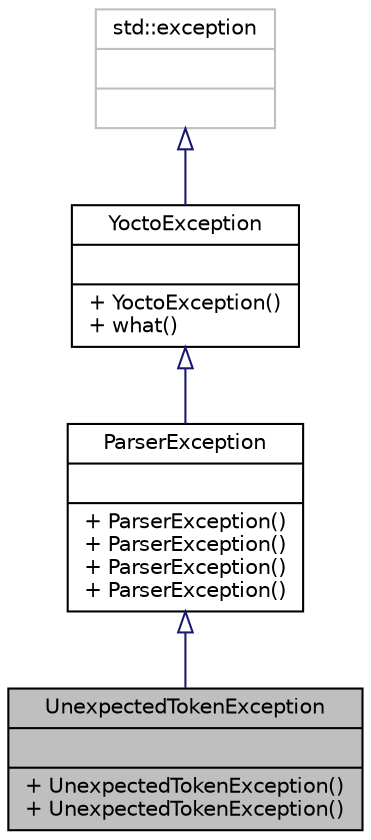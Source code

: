 digraph "UnexpectedTokenException"
{
 // LATEX_PDF_SIZE
  edge [fontname="Helvetica",fontsize="10",labelfontname="Helvetica",labelfontsize="10"];
  node [fontname="Helvetica",fontsize="10",shape=record];
  Node1 [label="{UnexpectedTokenException\n||+ UnexpectedTokenException()\l+ UnexpectedTokenException()\l}",height=0.2,width=0.4,color="black", fillcolor="grey75", style="filled", fontcolor="black",tooltip=" "];
  Node2 -> Node1 [dir="back",color="midnightblue",fontsize="10",style="solid",arrowtail="onormal",fontname="Helvetica"];
  Node2 [label="{ParserException\n||+ ParserException()\l+ ParserException()\l+ ParserException()\l+ ParserException()\l}",height=0.2,width=0.4,color="black", fillcolor="white", style="filled",URL="$class_parser_exception.html",tooltip=" "];
  Node3 -> Node2 [dir="back",color="midnightblue",fontsize="10",style="solid",arrowtail="onormal",fontname="Helvetica"];
  Node3 [label="{YoctoException\n||+ YoctoException()\l+ what()\l}",height=0.2,width=0.4,color="black", fillcolor="white", style="filled",URL="$class_yocto_exception.html",tooltip="The base class of all exceptions in Yocto."];
  Node4 -> Node3 [dir="back",color="midnightblue",fontsize="10",style="solid",arrowtail="onormal",fontname="Helvetica"];
  Node4 [label="{std::exception\n||}",height=0.2,width=0.4,color="grey75", fillcolor="white", style="filled",tooltip="STL class."];
}
